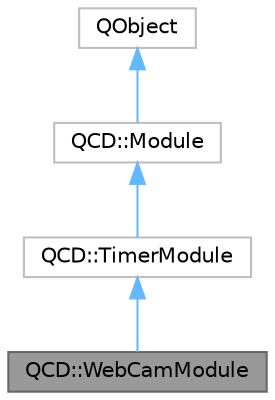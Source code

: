 digraph "QCD::WebCamModule"
{
 // LATEX_PDF_SIZE
  bgcolor="transparent";
  edge [fontname=Helvetica,fontsize=10,labelfontname=Helvetica,labelfontsize=10];
  node [fontname=Helvetica,fontsize=10,shape=box,height=0.2,width=0.4];
  Node1 [label="QCD::WebCamModule",height=0.2,width=0.4,color="gray40", fillcolor="grey60", style="filled", fontcolor="black",tooltip=" "];
  Node2 -> Node1 [dir="back",color="steelblue1",style="solid"];
  Node2 [label="QCD::TimerModule",height=0.2,width=0.4,color="grey75", fillcolor="white", style="filled",URL="$classQCD_1_1TimerModule.html",tooltip=" "];
  Node3 -> Node2 [dir="back",color="steelblue1",style="solid"];
  Node3 [label="QCD::Module",height=0.2,width=0.4,color="grey75", fillcolor="white", style="filled",URL="$classQCD_1_1Module.html",tooltip=" "];
  Node4 -> Node3 [dir="back",color="steelblue1",style="solid"];
  Node4 [label="QObject",height=0.2,width=0.4,color="grey75", fillcolor="white", style="filled",tooltip=" "];
}
